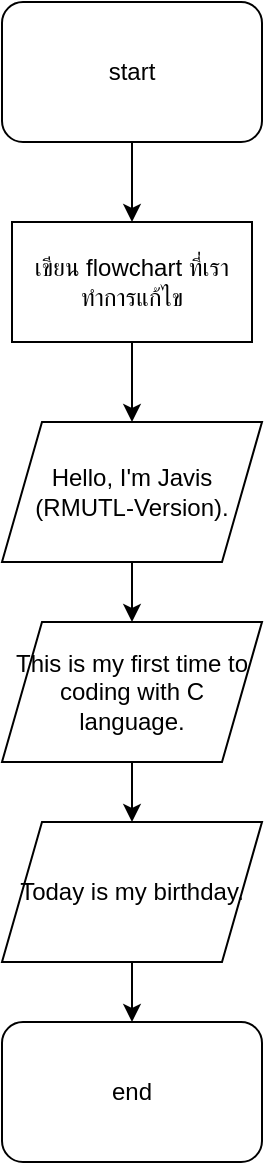 <mxfile version="24.9.0">
  <diagram name="Page-1" id="d7p9Oa-sKtSY6JDpaFRf">
    <mxGraphModel dx="965" dy="510" grid="1" gridSize="10" guides="1" tooltips="1" connect="1" arrows="1" fold="1" page="1" pageScale="1" pageWidth="850" pageHeight="1100" math="0" shadow="0">
      <root>
        <mxCell id="0" />
        <mxCell id="1" parent="0" />
        <mxCell id="dJwLUKN1fIgPqBi0CFWI-2" value="" style="edgeStyle=orthogonalEdgeStyle;rounded=0;orthogonalLoop=1;jettySize=auto;html=1;" edge="1" parent="1" source="bTPJ0XPaTUNqhLl3BBbu-1" target="dJwLUKN1fIgPqBi0CFWI-1">
          <mxGeometry relative="1" as="geometry" />
        </mxCell>
        <mxCell id="bTPJ0XPaTUNqhLl3BBbu-1" value="start" style="rounded=1;whiteSpace=wrap;html=1;" parent="1" vertex="1">
          <mxGeometry x="350" y="60" width="130" height="70" as="geometry" />
        </mxCell>
        <mxCell id="bTPJ0XPaTUNqhLl3BBbu-9" value="" style="edgeStyle=orthogonalEdgeStyle;rounded=0;orthogonalLoop=1;jettySize=auto;html=1;" parent="1" source="bTPJ0XPaTUNqhLl3BBbu-3" target="bTPJ0XPaTUNqhLl3BBbu-5" edge="1">
          <mxGeometry relative="1" as="geometry" />
        </mxCell>
        <mxCell id="bTPJ0XPaTUNqhLl3BBbu-3" value="Hello, I&#39;m Javis (RMUTL-Version)." style="shape=parallelogram;perimeter=parallelogramPerimeter;whiteSpace=wrap;html=1;fixedSize=1;" parent="1" vertex="1">
          <mxGeometry x="350" y="270" width="130" height="70" as="geometry" />
        </mxCell>
        <mxCell id="bTPJ0XPaTUNqhLl3BBbu-10" value="" style="edgeStyle=orthogonalEdgeStyle;rounded=0;orthogonalLoop=1;jettySize=auto;html=1;" parent="1" source="bTPJ0XPaTUNqhLl3BBbu-5" target="bTPJ0XPaTUNqhLl3BBbu-7" edge="1">
          <mxGeometry relative="1" as="geometry" />
        </mxCell>
        <mxCell id="bTPJ0XPaTUNqhLl3BBbu-5" value="This is my first time to coding with C language." style="shape=parallelogram;perimeter=parallelogramPerimeter;whiteSpace=wrap;html=1;fixedSize=1;" parent="1" vertex="1">
          <mxGeometry x="350" y="370" width="130" height="70" as="geometry" />
        </mxCell>
        <mxCell id="bTPJ0XPaTUNqhLl3BBbu-12" value="" style="edgeStyle=orthogonalEdgeStyle;rounded=0;orthogonalLoop=1;jettySize=auto;html=1;" parent="1" source="bTPJ0XPaTUNqhLl3BBbu-7" target="bTPJ0XPaTUNqhLl3BBbu-11" edge="1">
          <mxGeometry relative="1" as="geometry" />
        </mxCell>
        <mxCell id="bTPJ0XPaTUNqhLl3BBbu-7" value="Today is my birthday." style="shape=parallelogram;perimeter=parallelogramPerimeter;whiteSpace=wrap;html=1;fixedSize=1;" parent="1" vertex="1">
          <mxGeometry x="350" y="470" width="130" height="70" as="geometry" />
        </mxCell>
        <mxCell id="bTPJ0XPaTUNqhLl3BBbu-11" value="end" style="rounded=1;whiteSpace=wrap;html=1;" parent="1" vertex="1">
          <mxGeometry x="350" y="570" width="130" height="70" as="geometry" />
        </mxCell>
        <mxCell id="dJwLUKN1fIgPqBi0CFWI-3" value="" style="edgeStyle=orthogonalEdgeStyle;rounded=0;orthogonalLoop=1;jettySize=auto;html=1;" edge="1" parent="1" source="dJwLUKN1fIgPqBi0CFWI-1" target="bTPJ0XPaTUNqhLl3BBbu-3">
          <mxGeometry relative="1" as="geometry" />
        </mxCell>
        <mxCell id="dJwLUKN1fIgPqBi0CFWI-1" value="เขียน flowchart ที่เราทำการแก้ไข" style="rounded=0;whiteSpace=wrap;html=1;" vertex="1" parent="1">
          <mxGeometry x="355" y="170" width="120" height="60" as="geometry" />
        </mxCell>
      </root>
    </mxGraphModel>
  </diagram>
</mxfile>
